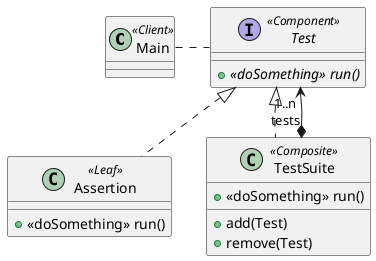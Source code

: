 @startuml


skinparam ranksep 50

class Main <<Client>>

interface Test <<Component>> {
  + {abstract} <<doSomething>> run()
}

Main . Test

class Assertion <<Leaf>> {
  + <<doSomething>> run()
}
Test <|.. Assertion

class TestSuite <<Composite>> {
  + <<doSomething>> run()
  __
  + add(Test)
  + remove(Test)
}
Test <|.. TestSuite
TestSuite *--> "1..n\ntests" Test

@enduml